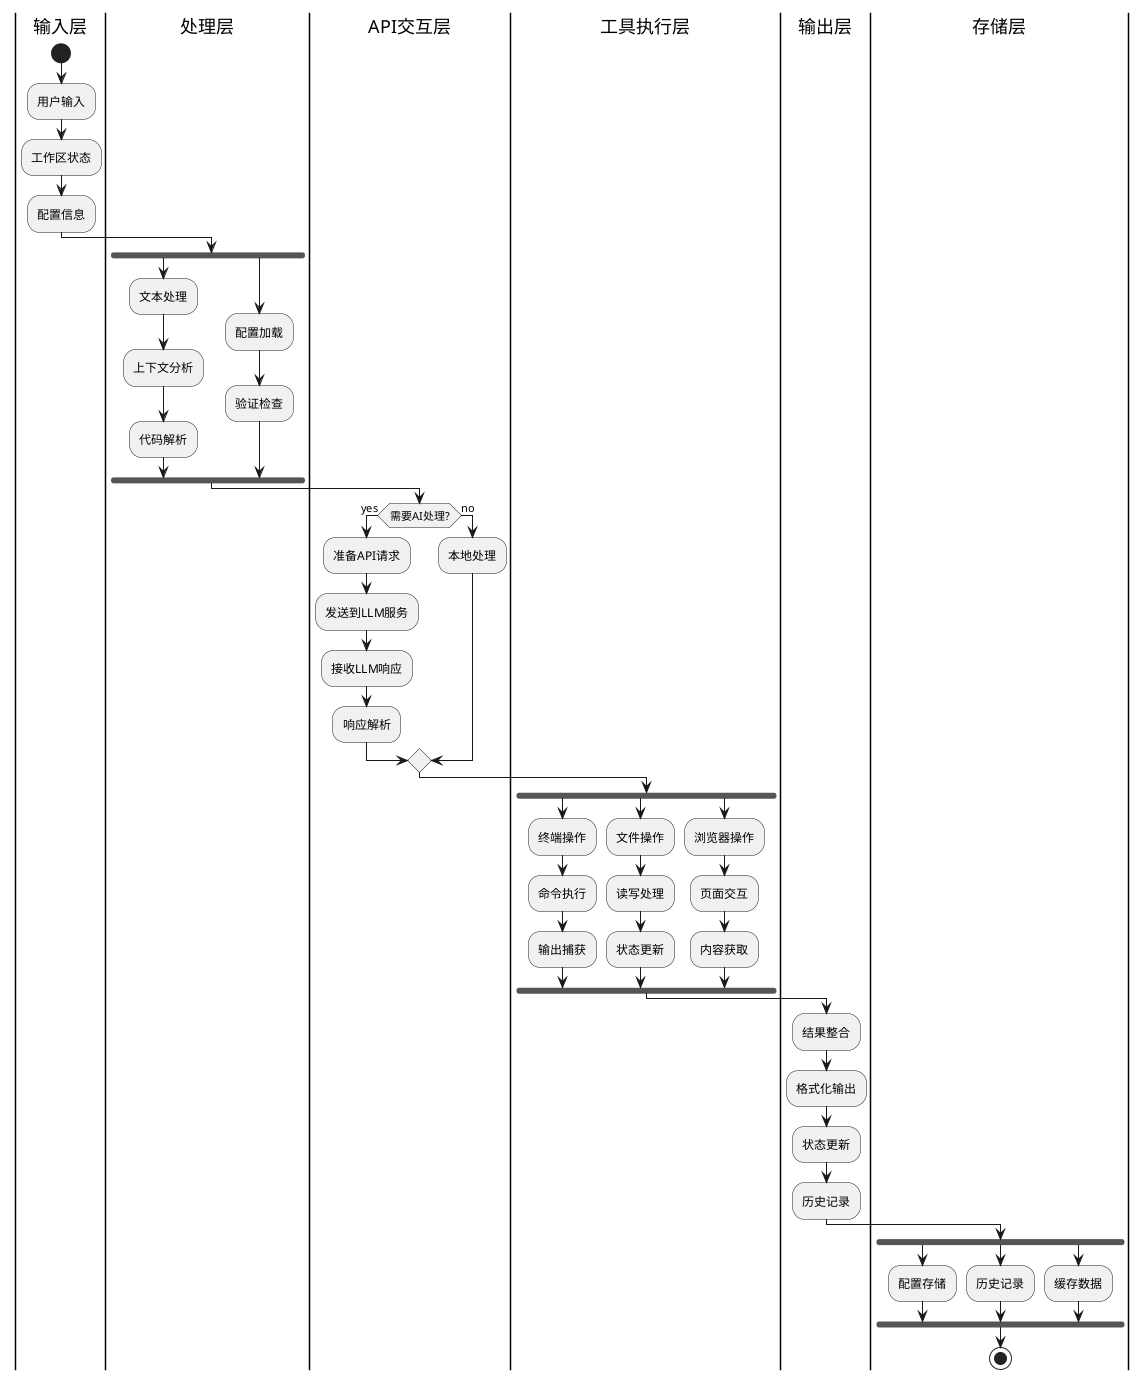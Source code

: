 @startuml

' System Data Flow Diagram
' Source files mapping:
' - src/**/*.ts

|输入层|
start
:用户输入;
:工作区状态;
:配置信息;

|处理层|
fork
    :文本处理;
    :上下文分析;
    :代码解析;
fork again
    :配置加载;
    :验证检查;
end fork

|API交互层|
if (需要AI处理?) then (yes)
    :准备API请求;
    :发送到LLM服务;
    :接收LLM响应;
    :响应解析;
else (no)
    :本地处理;
endif

|工具执行层|
fork
    :终端操作;
    :命令执行;
    :输出捕获;
fork again
    :文件操作;
    :读写处理;
    :状态更新;
fork again
    :浏览器操作;
    :页面交互;
    :内容获取;
end fork

|输出层|
:结果整合;
:格式化输出;
:状态更新;
:历史记录;

|存储层|
fork
    :配置存储;
fork again
    :历史记录;
fork again
    :缓存数据;
end fork

stop

@enduml 